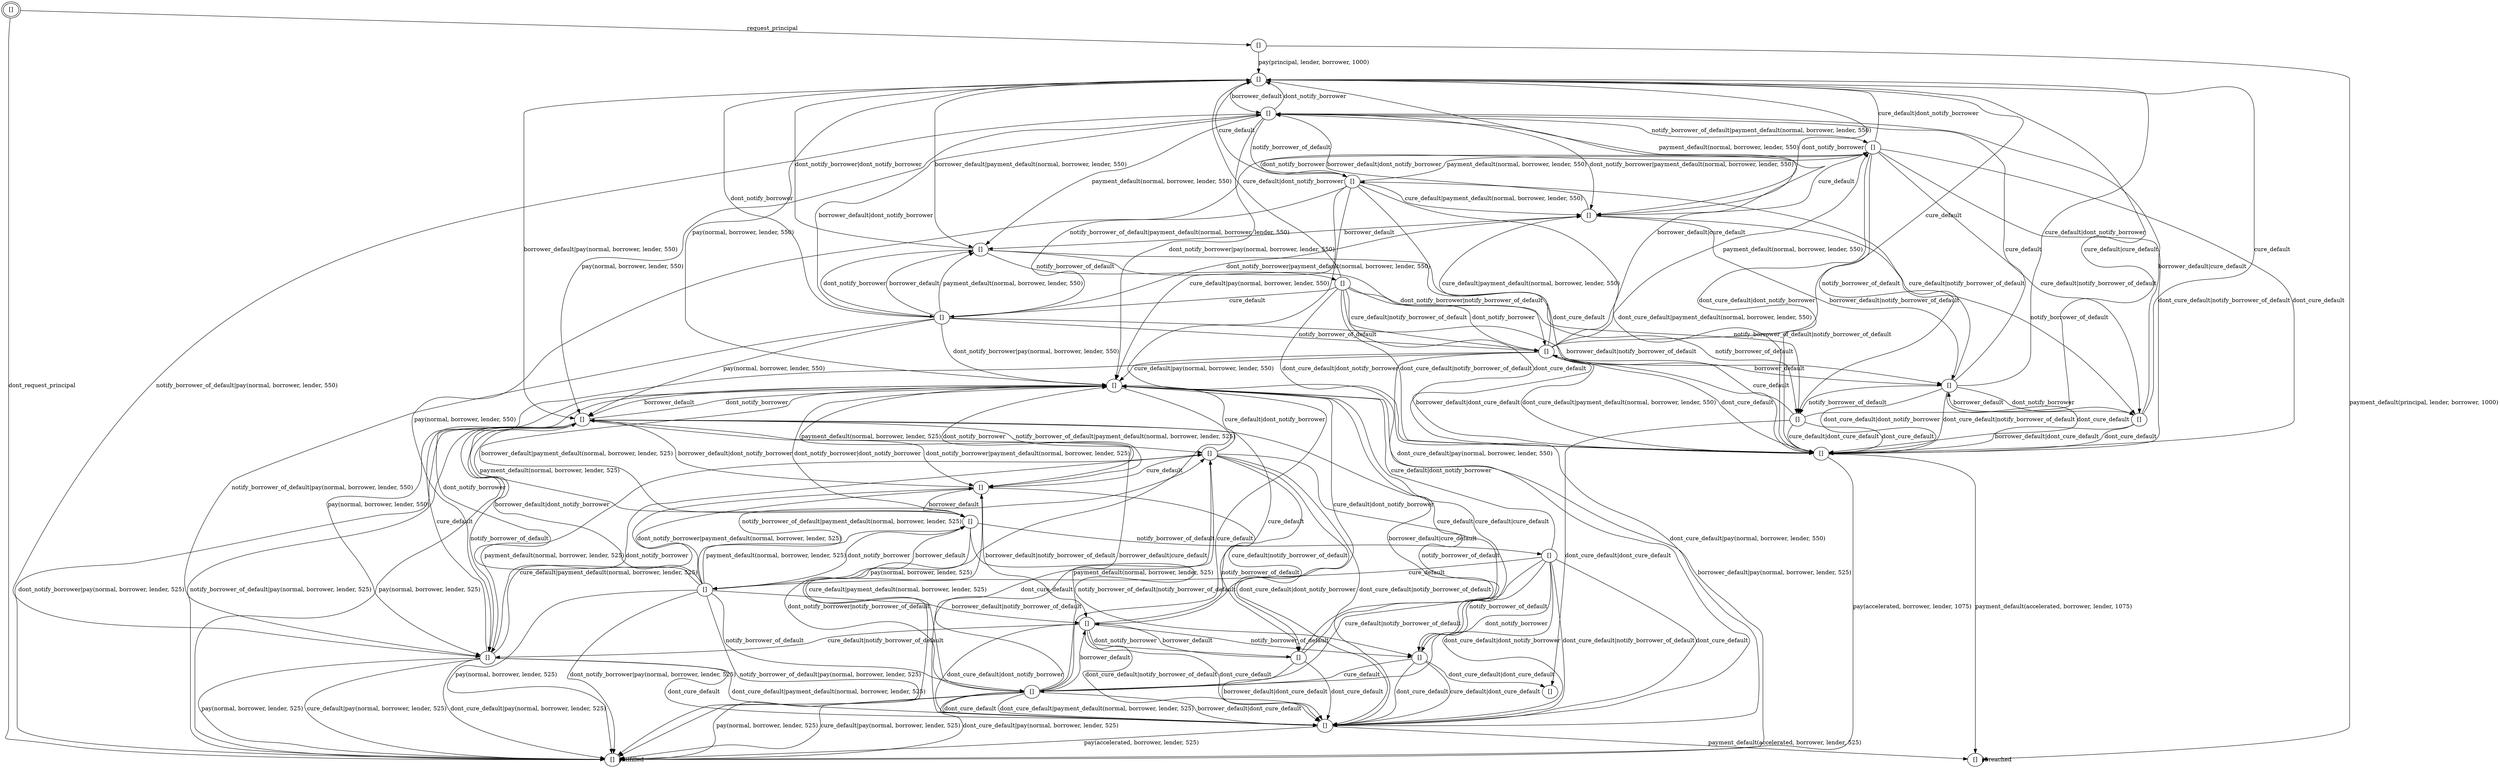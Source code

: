 digraph G {
center = TRUE;
mclimit = 10.0;
nodesep = 0.05;
node [ width=0.25, height=0.25, label="" ];
s0 [ peripheries=2 ];
s0 [label="[]"];
s1 [label="[]"];
s2 [label="[]"];
s3 [label="[]"];
s4 [label="[]"];
s5 [label="[]"];
s6 [label="[]"];
s7 [label="[]"];
s8 [label="[]"];
s9 [label="[]"];
s10 [label="[]"];
s11 [label="[]"];
s12 [label="[]"];
s13 [label="[]"];
s14 [label="[]"];
s15 [label="[]"];
s16 [label="[]"];
s17 [label="[]"];
s18 [label="[]"];
s19 [label="[]"];
s20 [label="[]"];
s21 [label="[]"];
s22 [label="[]"];
s23 [label="[]"];
s24 [label="[]"];
s25 [label="[]"];
s26 [label="[]"];
s27 [label="[]"];
s28 [label="[]"];
s29 [label="[]"];
s30 [label="[]"];
s0->s1[label="request_principal"];
s0->s2[label="dont_request_principal"];
s1->s17[label="pay(principal, lender, borrower, 1000)"];
s1->s27[label="payment_default(principal, lender, borrower, 1000)"];
s2->s2[label="fulfilled"];
s3->s22[label="borrower_default"];
s3->s2[label="borrower_default|pay(normal, borrower, lender, 525)"];
s3->s2[label="pay(normal, borrower, lender, 525)"];
s3->s24[label="borrower_default|payment_default(normal, borrower, lender, 525)"];
s3->s28[label="payment_default(normal, borrower, lender, 525)"];
s4->s24[label="borrower_default"];
s4->s2[label="pay(normal, borrower, lender, 525)"];
s4->s24[label="payment_default(normal, borrower, lender, 525)"];
s4->s2[label="dont_notify_borrower|pay(normal, borrower, lender, 525)"];
s4->s2[label="notify_borrower_of_default|pay(normal, borrower, lender, 525)"];
s4->s28[label="dont_notify_borrower|payment_default(normal, borrower, lender, 525)"];
s4->s29[label="notify_borrower_of_default|payment_default(normal, borrower, lender, 525)"];
s4->s3[label="dont_notify_borrower"];
s4->s6[label="notify_borrower_of_default"];
s4->s22[label="borrower_default|dont_notify_borrower"];
s4->s26[label="borrower_default|notify_borrower_of_default"];
s5->s2[label="pay(accelerated, borrower, lender, 525)"];
s5->s27[label="payment_default(accelerated, borrower, lender, 525)"];
s6->s26[label="borrower_default"];
s6->s2[label="pay(normal, borrower, lender, 525)"];
s6->s29[label="payment_default(normal, borrower, lender, 525)"];
s6->s5[label="dont_cure_default"];
s6->s3[label="cure_default"];
s6->s2[label="cure_default|pay(normal, borrower, lender, 525)"];
s6->s2[label="dont_cure_default|pay(normal, borrower, lender, 525)"];
s6->s28[label="cure_default|payment_default(normal, borrower, lender, 525)"];
s6->s5[label="dont_cure_default|payment_default(normal, borrower, lender, 525)"];
s6->s5[label="borrower_default|dont_cure_default"];
s6->s22[label="borrower_default|cure_default"];
s7->s2[label="pay(accelerated, borrower, lender, 1075)"];
s7->s27[label="payment_default(accelerated, borrower, lender, 1075)"];
s8->s11[label="dont_notify_borrower"];
s8->s13[label="notify_borrower_of_default"];
s8->s12[label="cure_default|notify_borrower_of_default"];
s8->s17[label="cure_default|dont_notify_borrower"];
s8->s7[label="dont_cure_default|dont_notify_borrower"];
s8->s7[label="dont_cure_default|notify_borrower_of_default"];
s8->s7[label="dont_cure_default"];
s8->s20[label="cure_default"];
s9->s23[label="pay(normal, borrower, lender, 550)"];
s9->s14[label="borrower_default"];
s9->s8[label="payment_default(normal, borrower, lender, 550)"];
s9->s7[label="dont_cure_default"];
s9->s17[label="cure_default"];
s9->s7[label="borrower_default|dont_cure_default"];
s9->s10[label="borrower_default|cure_default"];
s9->s3[label="cure_default|pay(normal, borrower, lender, 550)"];
s9->s5[label="dont_cure_default|pay(normal, borrower, lender, 550)"];
s9->s20[label="cure_default|payment_default(normal, borrower, lender, 550)"];
s9->s7[label="dont_cure_default|payment_default(normal, borrower, lender, 550)"];
s10->s22[label="pay(normal, borrower, lender, 550)"];
s10->s18[label="payment_default(normal, borrower, lender, 550)"];
s10->s17[label="dont_notify_borrower"];
s10->s11[label="notify_borrower_of_default"];
s10->s3[label="dont_notify_borrower|pay(normal, borrower, lender, 550)"];
s10->s23[label="notify_borrower_of_default|pay(normal, borrower, lender, 550)"];
s10->s20[label="dont_notify_borrower|payment_default(normal, borrower, lender, 550)"];
s10->s8[label="notify_borrower_of_default|payment_default(normal, borrower, lender, 550)"];
s11->s23[label="pay(normal, borrower, lender, 550)"];
s11->s8[label="payment_default(normal, borrower, lender, 550)"];
s11->s7[label="dont_cure_default"];
s11->s17[label="cure_default"];
s11->s3[label="cure_default|pay(normal, borrower, lender, 550)"];
s11->s5[label="dont_cure_default|pay(normal, borrower, lender, 550)"];
s11->s20[label="cure_default|payment_default(normal, borrower, lender, 550)"];
s11->s7[label="dont_cure_default|payment_default(normal, borrower, lender, 550)"];
s12->s14[label="borrower_default"];
s12->s7[label="dont_cure_default"];
s12->s17[label="cure_default"];
s12->s7[label="borrower_default|dont_cure_default"];
s12->s10[label="borrower_default|cure_default"];
s13->s7[label="dont_cure_default"];
s13->s9[label="cure_default"];
s13->s7[label="cure_default|dont_cure_default"];
s13->s30[label="dont_cure_default|dont_cure_default"];
s13->s17[label="cure_default|cure_default"];
s14->s12[label="dont_notify_borrower"];
s14->s13[label="notify_borrower_of_default"];
s14->s11[label="cure_default|notify_borrower_of_default"];
s14->s17[label="cure_default|dont_notify_borrower"];
s14->s7[label="dont_cure_default|dont_notify_borrower"];
s14->s7[label="dont_cure_default|notify_borrower_of_default"];
s14->s7[label="dont_cure_default"];
s14->s10[label="cure_default"];
s15->s22[label="pay(normal, borrower, lender, 550)"];
s15->s18[label="borrower_default"];
s15->s18[label="payment_default(normal, borrower, lender, 550)"];
s15->s17[label="dont_notify_borrower"];
s15->s9[label="notify_borrower_of_default"];
s15->s3[label="dont_notify_borrower|pay(normal, borrower, lender, 550)"];
s15->s23[label="notify_borrower_of_default|pay(normal, borrower, lender, 550)"];
s15->s20[label="dont_notify_borrower|payment_default(normal, borrower, lender, 550)"];
s15->s8[label="notify_borrower_of_default|payment_default(normal, borrower, lender, 550)"];
s15->s10[label="borrower_default|dont_notify_borrower"];
s15->s14[label="borrower_default|notify_borrower_of_default"];
s16->s9[label="dont_notify_borrower"];
s16->s13[label="notify_borrower_of_default"];
s16->s9[label="cure_default|notify_borrower_of_default"];
s16->s17[label="cure_default|dont_notify_borrower"];
s16->s7[label="dont_cure_default|dont_notify_borrower"];
s16->s7[label="dont_cure_default|notify_borrower_of_default"];
s16->s7[label="dont_cure_default"];
s16->s15[label="cure_default"];
s17->s3[label="pay(normal, borrower, lender, 550)"];
s17->s22[label="borrower_default|pay(normal, borrower, lender, 550)"];
s17->s18[label="borrower_default|payment_default(normal, borrower, lender, 550)"];
s17->s10[label="borrower_default"];
s17->s20[label="payment_default(normal, borrower, lender, 550)"];
s18->s15[label="dont_notify_borrower"];
s18->s16[label="notify_borrower_of_default"];
s18->s17[label="dont_notify_borrower|dont_notify_borrower"];
s18->s9[label="dont_notify_borrower|notify_borrower_of_default"];
s18->s13[label="notify_borrower_of_default|notify_borrower_of_default"];
s19->s26[label="borrower_default"];
s19->s5[label="dont_cure_default"];
s19->s3[label="cure_default"];
s19->s5[label="borrower_default|dont_cure_default"];
s19->s22[label="borrower_default|cure_default"];
s20->s18[label="borrower_default"];
s20->s17[label="dont_notify_borrower"];
s20->s12[label="notify_borrower_of_default"];
s20->s10[label="borrower_default|dont_notify_borrower"];
s20->s14[label="borrower_default|notify_borrower_of_default"];
s21->s6[label="dont_notify_borrower"];
s21->s25[label="notify_borrower_of_default"];
s21->s6[label="cure_default|notify_borrower_of_default"];
s21->s3[label="cure_default|dont_notify_borrower"];
s21->s5[label="dont_cure_default|dont_notify_borrower"];
s21->s5[label="dont_cure_default|notify_borrower_of_default"];
s21->s5[label="dont_cure_default"];
s21->s4[label="cure_default"];
s22->s2[label="pay(normal, borrower, lender, 525)"];
s22->s24[label="payment_default(normal, borrower, lender, 525)"];
s22->s2[label="dont_notify_borrower|pay(normal, borrower, lender, 525)"];
s22->s2[label="notify_borrower_of_default|pay(normal, borrower, lender, 525)"];
s22->s28[label="dont_notify_borrower|payment_default(normal, borrower, lender, 525)"];
s22->s29[label="notify_borrower_of_default|payment_default(normal, borrower, lender, 525)"];
s22->s3[label="dont_notify_borrower"];
s22->s23[label="notify_borrower_of_default"];
s23->s2[label="pay(normal, borrower, lender, 525)"];
s23->s29[label="payment_default(normal, borrower, lender, 525)"];
s23->s5[label="dont_cure_default"];
s23->s3[label="cure_default"];
s23->s2[label="cure_default|pay(normal, borrower, lender, 525)"];
s23->s2[label="dont_cure_default|pay(normal, borrower, lender, 525)"];
s23->s28[label="cure_default|payment_default(normal, borrower, lender, 525)"];
s23->s5[label="dont_cure_default|payment_default(normal, borrower, lender, 525)"];
s24->s4[label="dont_notify_borrower"];
s24->s21[label="notify_borrower_of_default"];
s24->s3[label="dont_notify_borrower|dont_notify_borrower"];
s24->s6[label="dont_notify_borrower|notify_borrower_of_default"];
s24->s25[label="notify_borrower_of_default|notify_borrower_of_default"];
s25->s5[label="dont_cure_default"];
s25->s6[label="cure_default"];
s25->s5[label="cure_default|dont_cure_default"];
s25->s30[label="dont_cure_default|dont_cure_default"];
s25->s3[label="cure_default|cure_default"];
s26->s19[label="dont_notify_borrower"];
s26->s25[label="notify_borrower_of_default"];
s26->s23[label="cure_default|notify_borrower_of_default"];
s26->s3[label="cure_default|dont_notify_borrower"];
s26->s5[label="dont_cure_default|dont_notify_borrower"];
s26->s5[label="dont_cure_default|notify_borrower_of_default"];
s26->s5[label="dont_cure_default"];
s26->s22[label="cure_default"];
s27->s27[label="breached"];
s28->s24[label="borrower_default"];
s28->s3[label="dont_notify_borrower"];
s28->s19[label="notify_borrower_of_default"];
s28->s22[label="borrower_default|dont_notify_borrower"];
s28->s26[label="borrower_default|notify_borrower_of_default"];
s29->s23[label="dont_notify_borrower"];
s29->s25[label="notify_borrower_of_default"];
s29->s19[label="cure_default|notify_borrower_of_default"];
s29->s3[label="cure_default|dont_notify_borrower"];
s29->s5[label="dont_cure_default|dont_notify_borrower"];
s29->s5[label="dont_cure_default|notify_borrower_of_default"];
s29->s5[label="dont_cure_default"];
s29->s28[label="cure_default"];
}
